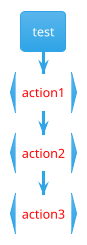 {
  "sha1": "9lqnxbaqp8i3as8f6yz339xyd45hv48",
  "insertion": {
    "when": "2024-05-30T20:48:21.710Z",
    "url": "https://github.com/plantuml/plantuml/issues/1423",
    "user": "plantuml@gmail.com"
  }
}
@startuml
!theme cerulean
<style>
.continuous {
  FontColor red
}
</style>

:test;
<<continuous>>:action1; 
:action2; <<continuous>>
:action3}

@enduml
